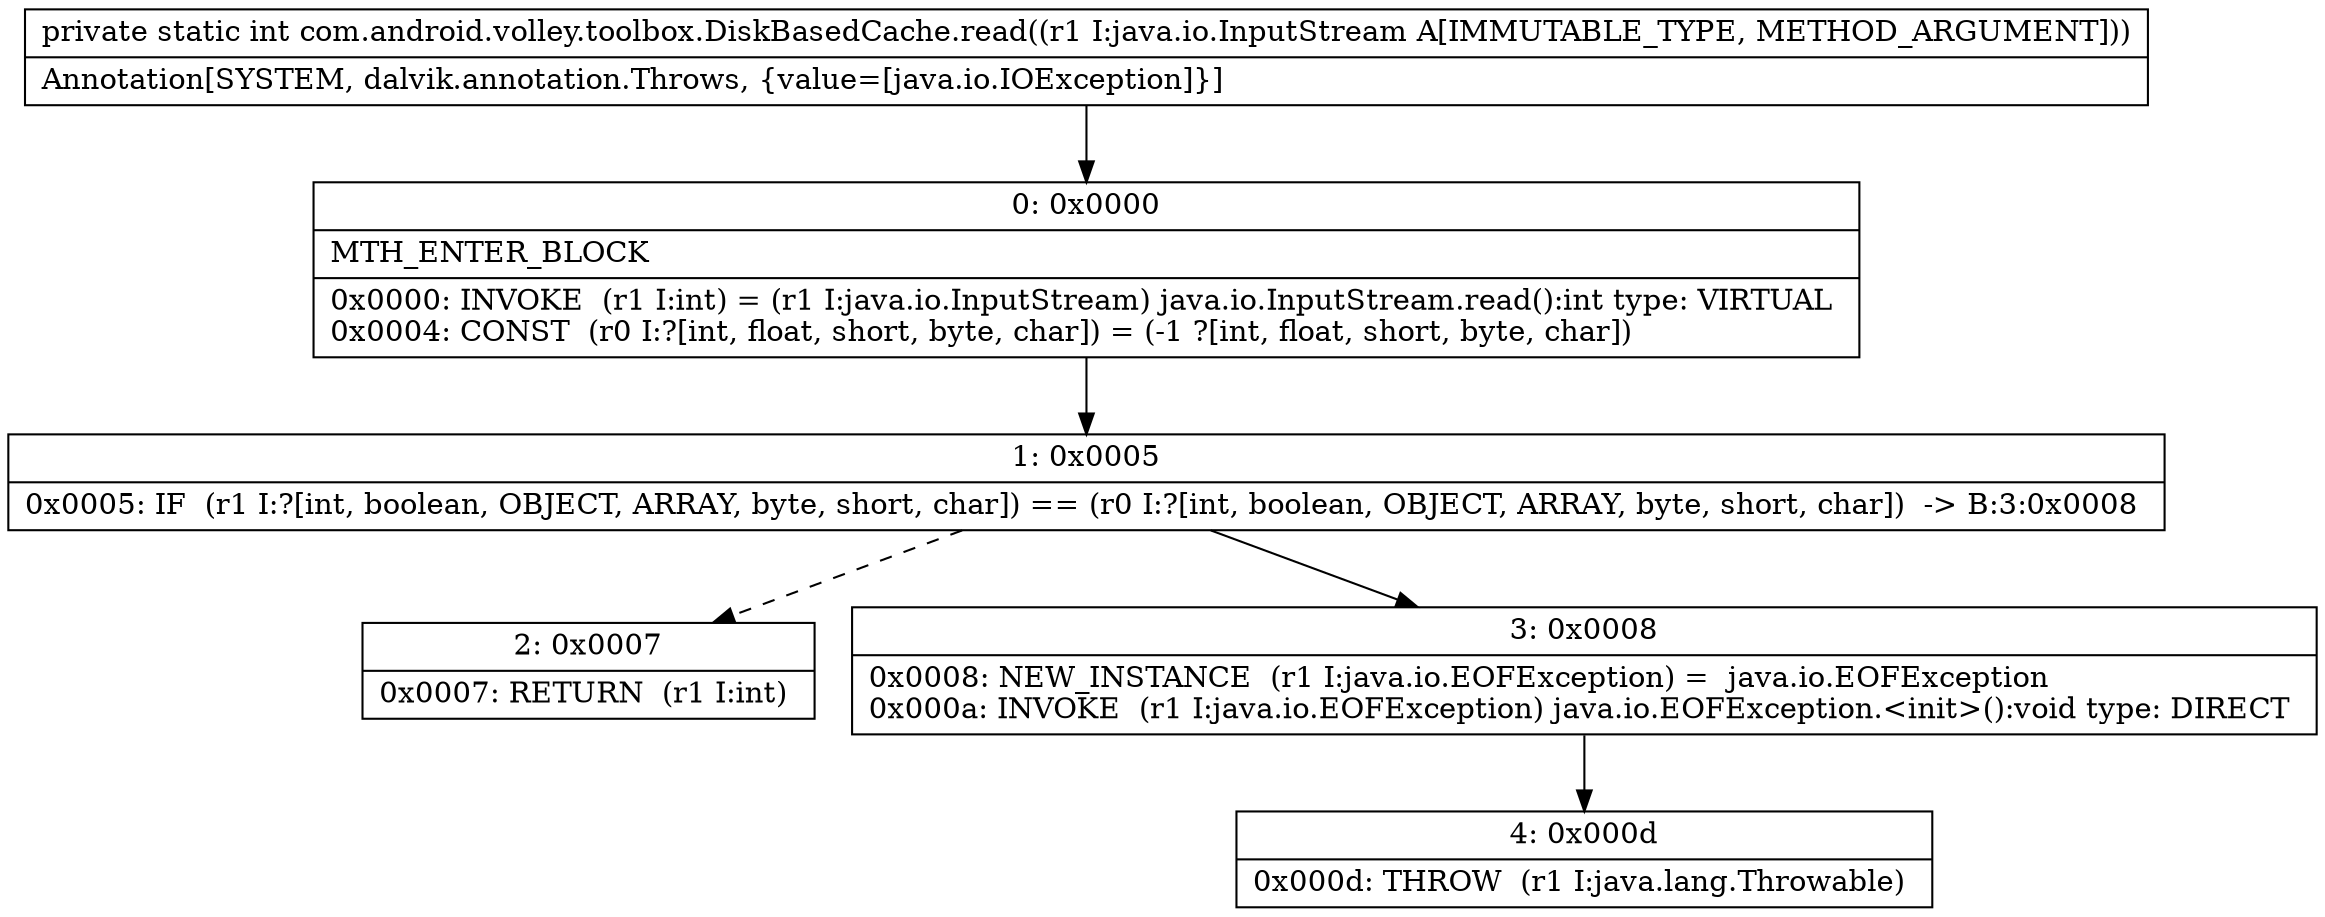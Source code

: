 digraph "CFG forcom.android.volley.toolbox.DiskBasedCache.read(Ljava\/io\/InputStream;)I" {
Node_0 [shape=record,label="{0\:\ 0x0000|MTH_ENTER_BLOCK\l|0x0000: INVOKE  (r1 I:int) = (r1 I:java.io.InputStream) java.io.InputStream.read():int type: VIRTUAL \l0x0004: CONST  (r0 I:?[int, float, short, byte, char]) = (\-1 ?[int, float, short, byte, char]) \l}"];
Node_1 [shape=record,label="{1\:\ 0x0005|0x0005: IF  (r1 I:?[int, boolean, OBJECT, ARRAY, byte, short, char]) == (r0 I:?[int, boolean, OBJECT, ARRAY, byte, short, char])  \-\> B:3:0x0008 \l}"];
Node_2 [shape=record,label="{2\:\ 0x0007|0x0007: RETURN  (r1 I:int) \l}"];
Node_3 [shape=record,label="{3\:\ 0x0008|0x0008: NEW_INSTANCE  (r1 I:java.io.EOFException) =  java.io.EOFException \l0x000a: INVOKE  (r1 I:java.io.EOFException) java.io.EOFException.\<init\>():void type: DIRECT \l}"];
Node_4 [shape=record,label="{4\:\ 0x000d|0x000d: THROW  (r1 I:java.lang.Throwable) \l}"];
MethodNode[shape=record,label="{private static int com.android.volley.toolbox.DiskBasedCache.read((r1 I:java.io.InputStream A[IMMUTABLE_TYPE, METHOD_ARGUMENT]))  | Annotation[SYSTEM, dalvik.annotation.Throws, \{value=[java.io.IOException]\}]\l}"];
MethodNode -> Node_0;
Node_0 -> Node_1;
Node_1 -> Node_2[style=dashed];
Node_1 -> Node_3;
Node_3 -> Node_4;
}

